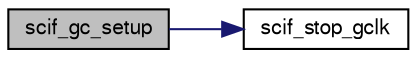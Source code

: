 digraph G
{
  edge [fontname="FreeSans",fontsize="10",labelfontname="FreeSans",labelfontsize="10"];
  node [fontname="FreeSans",fontsize="10",shape=record];
  rankdir=LR;
  Node1 [label="scif_gc_setup",height=0.2,width=0.4,color="black", fillcolor="grey75", style="filled" fontcolor="black"];
  Node1 -> Node2 [color="midnightblue",fontsize="10",style="solid",fontname="FreeSans"];
  Node2 [label="scif_stop_gclk",height=0.2,width=0.4,color="black", fillcolor="white", style="filled",URL="$a00041.html#a703046a65be951d33d8907ca284d963a",tooltip="Stop a generic clock."];
}
